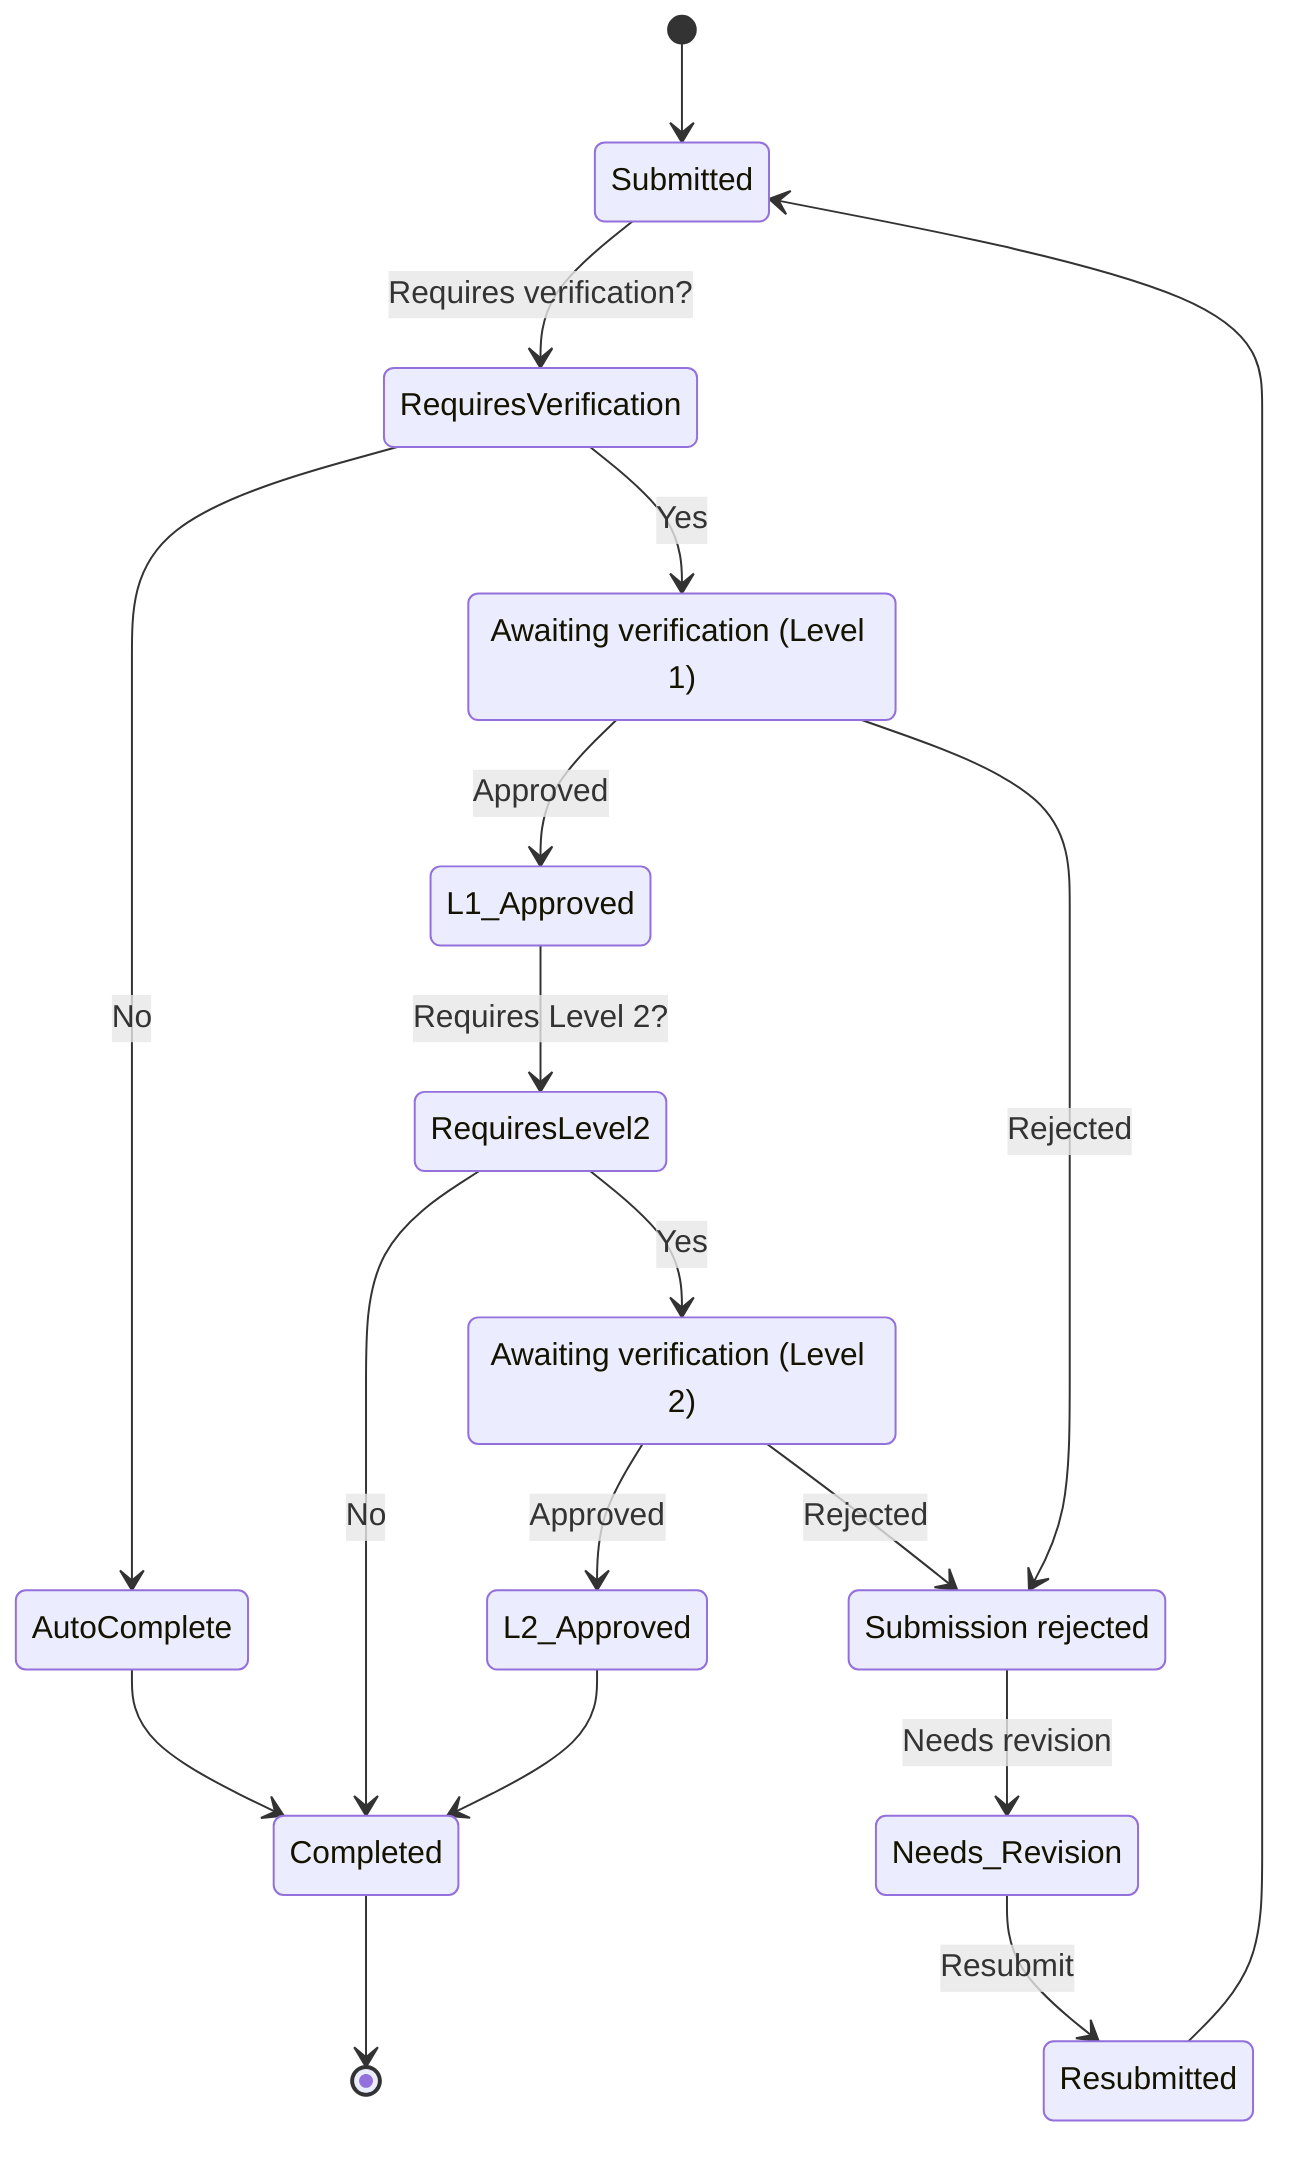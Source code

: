 stateDiagram-v2
  [*] --> Submitted
  Submitted --> RequiresVerification : Requires verification?
  RequiresVerification --> AutoComplete : No
  AutoComplete --> Completed
  RequiresVerification --> L1_Pending : Yes

  L1_Pending : Awaiting verification (Level 1)
  L1_Pending --> L1_Approved : Approved
  L1_Pending --> Rejected : Rejected

  Rejected : Submission rejected
  Rejected --> Needs_Revision : Needs revision
  Needs_Revision --> Resubmitted : Resubmit
  Resubmitted --> Submitted

  L1_Approved --> RequiresLevel2 : Requires Level 2?
  RequiresLevel2 --> Completed : No
  RequiresLevel2 --> L2_Pending : Yes

  L2_Pending : Awaiting verification (Level 2)
  L2_Pending --> L2_Approved : Approved
  L2_Pending --> Rejected : Rejected

  L2_Approved --> Completed
  Completed --> [*]